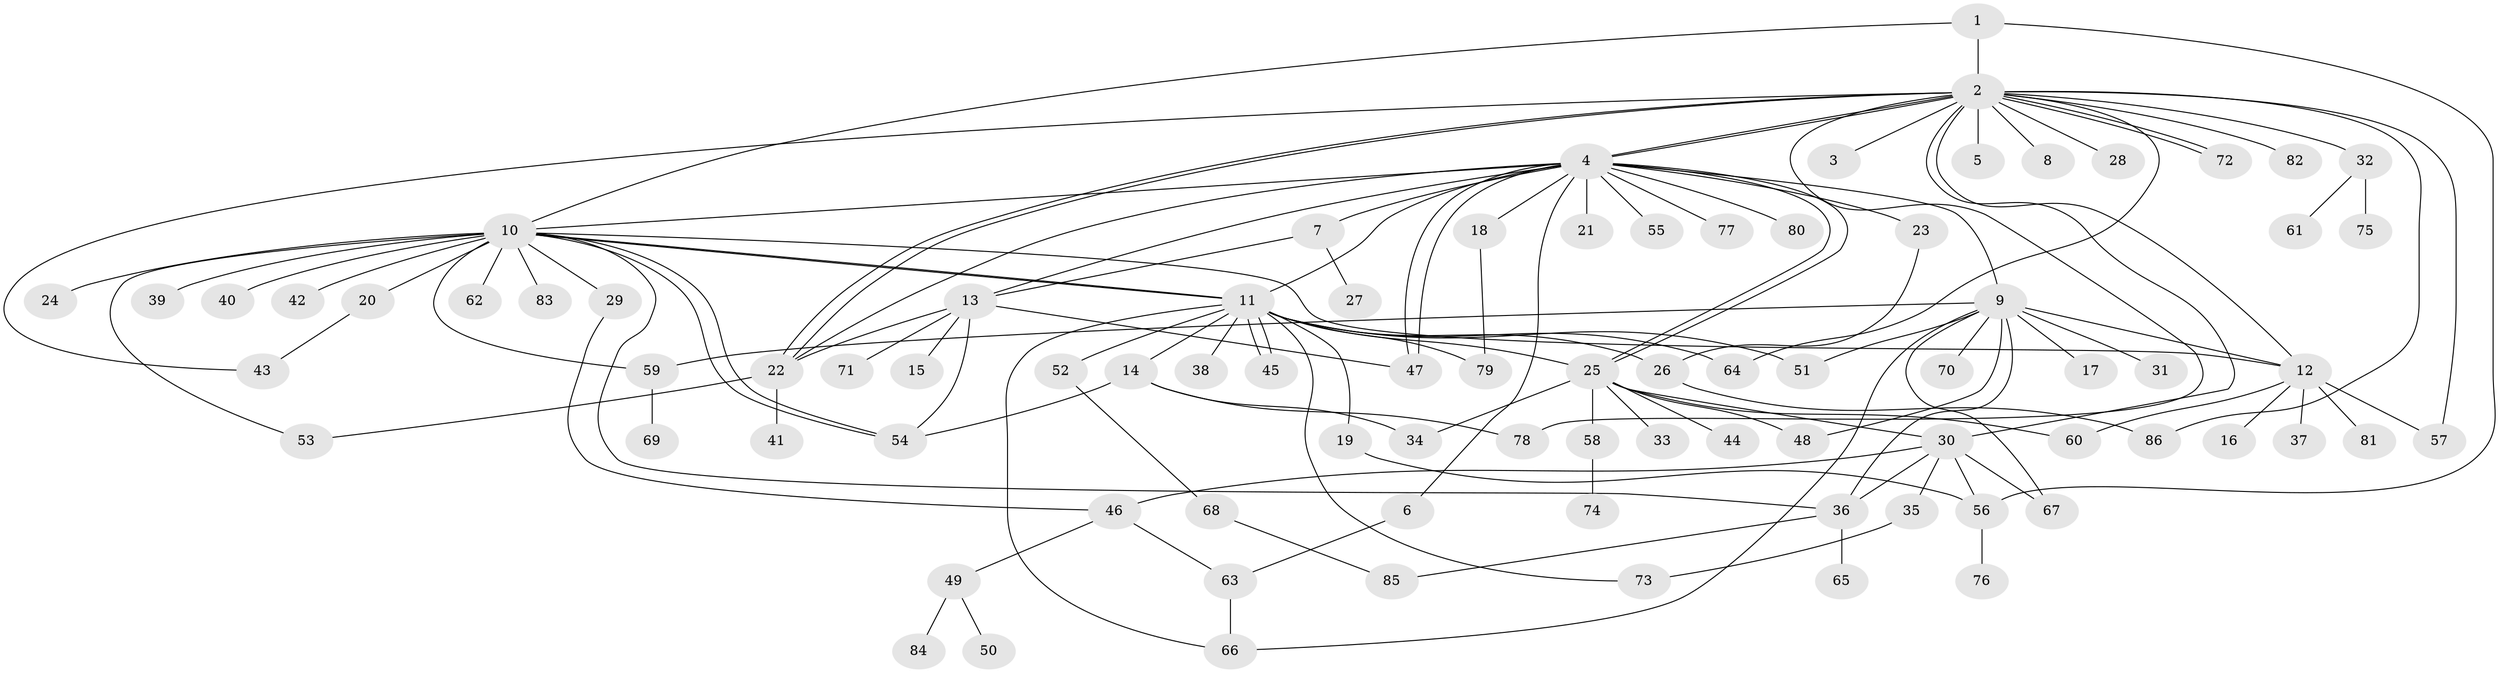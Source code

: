 // Generated by graph-tools (version 1.1) at 2025/25/03/09/25 03:25:54]
// undirected, 86 vertices, 129 edges
graph export_dot {
graph [start="1"]
  node [color=gray90,style=filled];
  1;
  2;
  3;
  4;
  5;
  6;
  7;
  8;
  9;
  10;
  11;
  12;
  13;
  14;
  15;
  16;
  17;
  18;
  19;
  20;
  21;
  22;
  23;
  24;
  25;
  26;
  27;
  28;
  29;
  30;
  31;
  32;
  33;
  34;
  35;
  36;
  37;
  38;
  39;
  40;
  41;
  42;
  43;
  44;
  45;
  46;
  47;
  48;
  49;
  50;
  51;
  52;
  53;
  54;
  55;
  56;
  57;
  58;
  59;
  60;
  61;
  62;
  63;
  64;
  65;
  66;
  67;
  68;
  69;
  70;
  71;
  72;
  73;
  74;
  75;
  76;
  77;
  78;
  79;
  80;
  81;
  82;
  83;
  84;
  85;
  86;
  1 -- 2;
  1 -- 10;
  1 -- 56;
  2 -- 3;
  2 -- 4;
  2 -- 4;
  2 -- 5;
  2 -- 8;
  2 -- 12;
  2 -- 22;
  2 -- 22;
  2 -- 28;
  2 -- 30;
  2 -- 32;
  2 -- 43;
  2 -- 57;
  2 -- 64;
  2 -- 72;
  2 -- 72;
  2 -- 78;
  2 -- 82;
  2 -- 86;
  4 -- 6;
  4 -- 7;
  4 -- 9;
  4 -- 10;
  4 -- 11;
  4 -- 13;
  4 -- 18;
  4 -- 21;
  4 -- 22;
  4 -- 23;
  4 -- 25;
  4 -- 25;
  4 -- 47;
  4 -- 47;
  4 -- 55;
  4 -- 77;
  4 -- 80;
  6 -- 63;
  7 -- 13;
  7 -- 27;
  9 -- 12;
  9 -- 17;
  9 -- 31;
  9 -- 36;
  9 -- 48;
  9 -- 51;
  9 -- 59;
  9 -- 66;
  9 -- 67;
  9 -- 70;
  10 -- 11;
  10 -- 11;
  10 -- 12;
  10 -- 20;
  10 -- 24;
  10 -- 29;
  10 -- 36;
  10 -- 39;
  10 -- 40;
  10 -- 42;
  10 -- 53;
  10 -- 54;
  10 -- 54;
  10 -- 59;
  10 -- 62;
  10 -- 83;
  11 -- 14;
  11 -- 19;
  11 -- 25;
  11 -- 26;
  11 -- 38;
  11 -- 45;
  11 -- 45;
  11 -- 51;
  11 -- 52;
  11 -- 64;
  11 -- 66;
  11 -- 73;
  11 -- 79;
  12 -- 16;
  12 -- 37;
  12 -- 57;
  12 -- 60;
  12 -- 81;
  13 -- 15;
  13 -- 22;
  13 -- 47;
  13 -- 54;
  13 -- 71;
  14 -- 34;
  14 -- 54;
  14 -- 78;
  18 -- 79;
  19 -- 56;
  20 -- 43;
  22 -- 41;
  22 -- 53;
  23 -- 26;
  25 -- 30;
  25 -- 33;
  25 -- 34;
  25 -- 44;
  25 -- 48;
  25 -- 58;
  25 -- 60;
  26 -- 86;
  29 -- 46;
  30 -- 35;
  30 -- 36;
  30 -- 46;
  30 -- 56;
  30 -- 67;
  32 -- 61;
  32 -- 75;
  35 -- 73;
  36 -- 65;
  36 -- 85;
  46 -- 49;
  46 -- 63;
  49 -- 50;
  49 -- 84;
  52 -- 68;
  56 -- 76;
  58 -- 74;
  59 -- 69;
  63 -- 66;
  68 -- 85;
}

